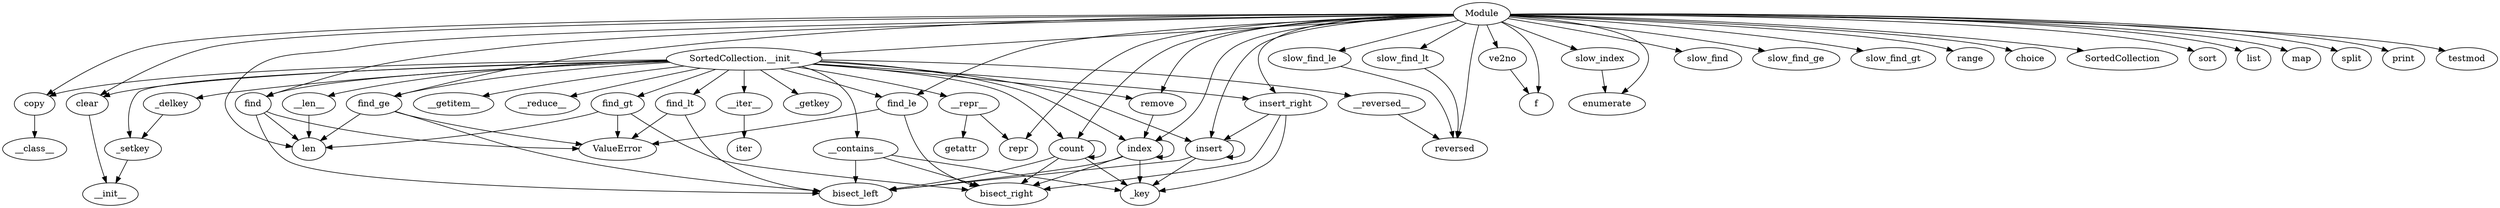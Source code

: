 digraph  {
_getkey;
_setkey;
__init__;
_delkey;
clear;
copy;
__class__;
__len__;
len;
__getitem__;
__iter__;
iter;
__reversed__;
reversed;
__repr__;
getattr;
repr;
__reduce__;
__contains__;
_key;
bisect_left;
bisect_right;
index;
count;
insert;
insert_right;
remove;
find;
ValueError;
find_le;
find_lt;
find_ge;
find_gt;
ve2no;
f;
slow_index;
enumerate;
slow_find;
slow_find_le;
slow_find_lt;
slow_find_ge;
slow_find_gt;
Module;
"SortedCollection.__init__";
range;
choice;
SortedCollection;
sort;
list;
map;
split;
print;
testmod;
_setkey -> __init__;
_delkey -> _setkey;
clear -> __init__;
copy -> __class__;
__len__ -> len;
__iter__ -> iter;
__reversed__ -> reversed;
__repr__ -> getattr;
__repr__ -> repr;
__contains__ -> _key;
__contains__ -> bisect_left;
__contains__ -> bisect_right;
index -> _key;
index -> bisect_left;
index -> bisect_right;
index -> index;
count -> _key;
count -> bisect_left;
count -> bisect_right;
count -> count;
insert -> _key;
insert -> bisect_left;
insert -> insert;
insert_right -> _key;
insert_right -> bisect_right;
insert_right -> insert;
remove -> index;
find -> bisect_left;
find -> len;
find -> ValueError;
find_le -> bisect_right;
find_le -> ValueError;
find_lt -> bisect_left;
find_lt -> ValueError;
find_ge -> bisect_left;
find_ge -> len;
find_ge -> ValueError;
find_gt -> bisect_right;
find_gt -> len;
find_gt -> ValueError;
ve2no -> f;
slow_index -> enumerate;
slow_find_le -> reversed;
slow_find_lt -> reversed;
Module -> "SortedCollection.__init__";
Module -> f;
Module -> enumerate;
Module -> reversed;
Module -> range;
Module -> choice;
Module -> SortedCollection;
Module -> sort;
Module -> repr;
Module -> ve2no;
Module -> slow_index;
Module -> slow_find;
Module -> slow_find_le;
Module -> slow_find_lt;
Module -> slow_find_ge;
Module -> slow_find_gt;
Module -> count;
Module -> len;
Module -> list;
Module -> map;
Module -> copy;
Module -> clear;
Module -> split;
Module -> insert;
Module -> insert_right;
Module -> find_le;
Module -> find_ge;
Module -> find;
Module -> index;
Module -> remove;
Module -> print;
Module -> testmod;
"SortedCollection.__init__" -> _getkey;
"SortedCollection.__init__" -> _setkey;
"SortedCollection.__init__" -> _delkey;
"SortedCollection.__init__" -> clear;
"SortedCollection.__init__" -> copy;
"SortedCollection.__init__" -> __len__;
"SortedCollection.__init__" -> __getitem__;
"SortedCollection.__init__" -> __iter__;
"SortedCollection.__init__" -> __reversed__;
"SortedCollection.__init__" -> __repr__;
"SortedCollection.__init__" -> __reduce__;
"SortedCollection.__init__" -> __contains__;
"SortedCollection.__init__" -> index;
"SortedCollection.__init__" -> count;
"SortedCollection.__init__" -> insert;
"SortedCollection.__init__" -> insert_right;
"SortedCollection.__init__" -> remove;
"SortedCollection.__init__" -> find;
"SortedCollection.__init__" -> find_le;
"SortedCollection.__init__" -> find_lt;
"SortedCollection.__init__" -> find_ge;
"SortedCollection.__init__" -> find_gt;
}
